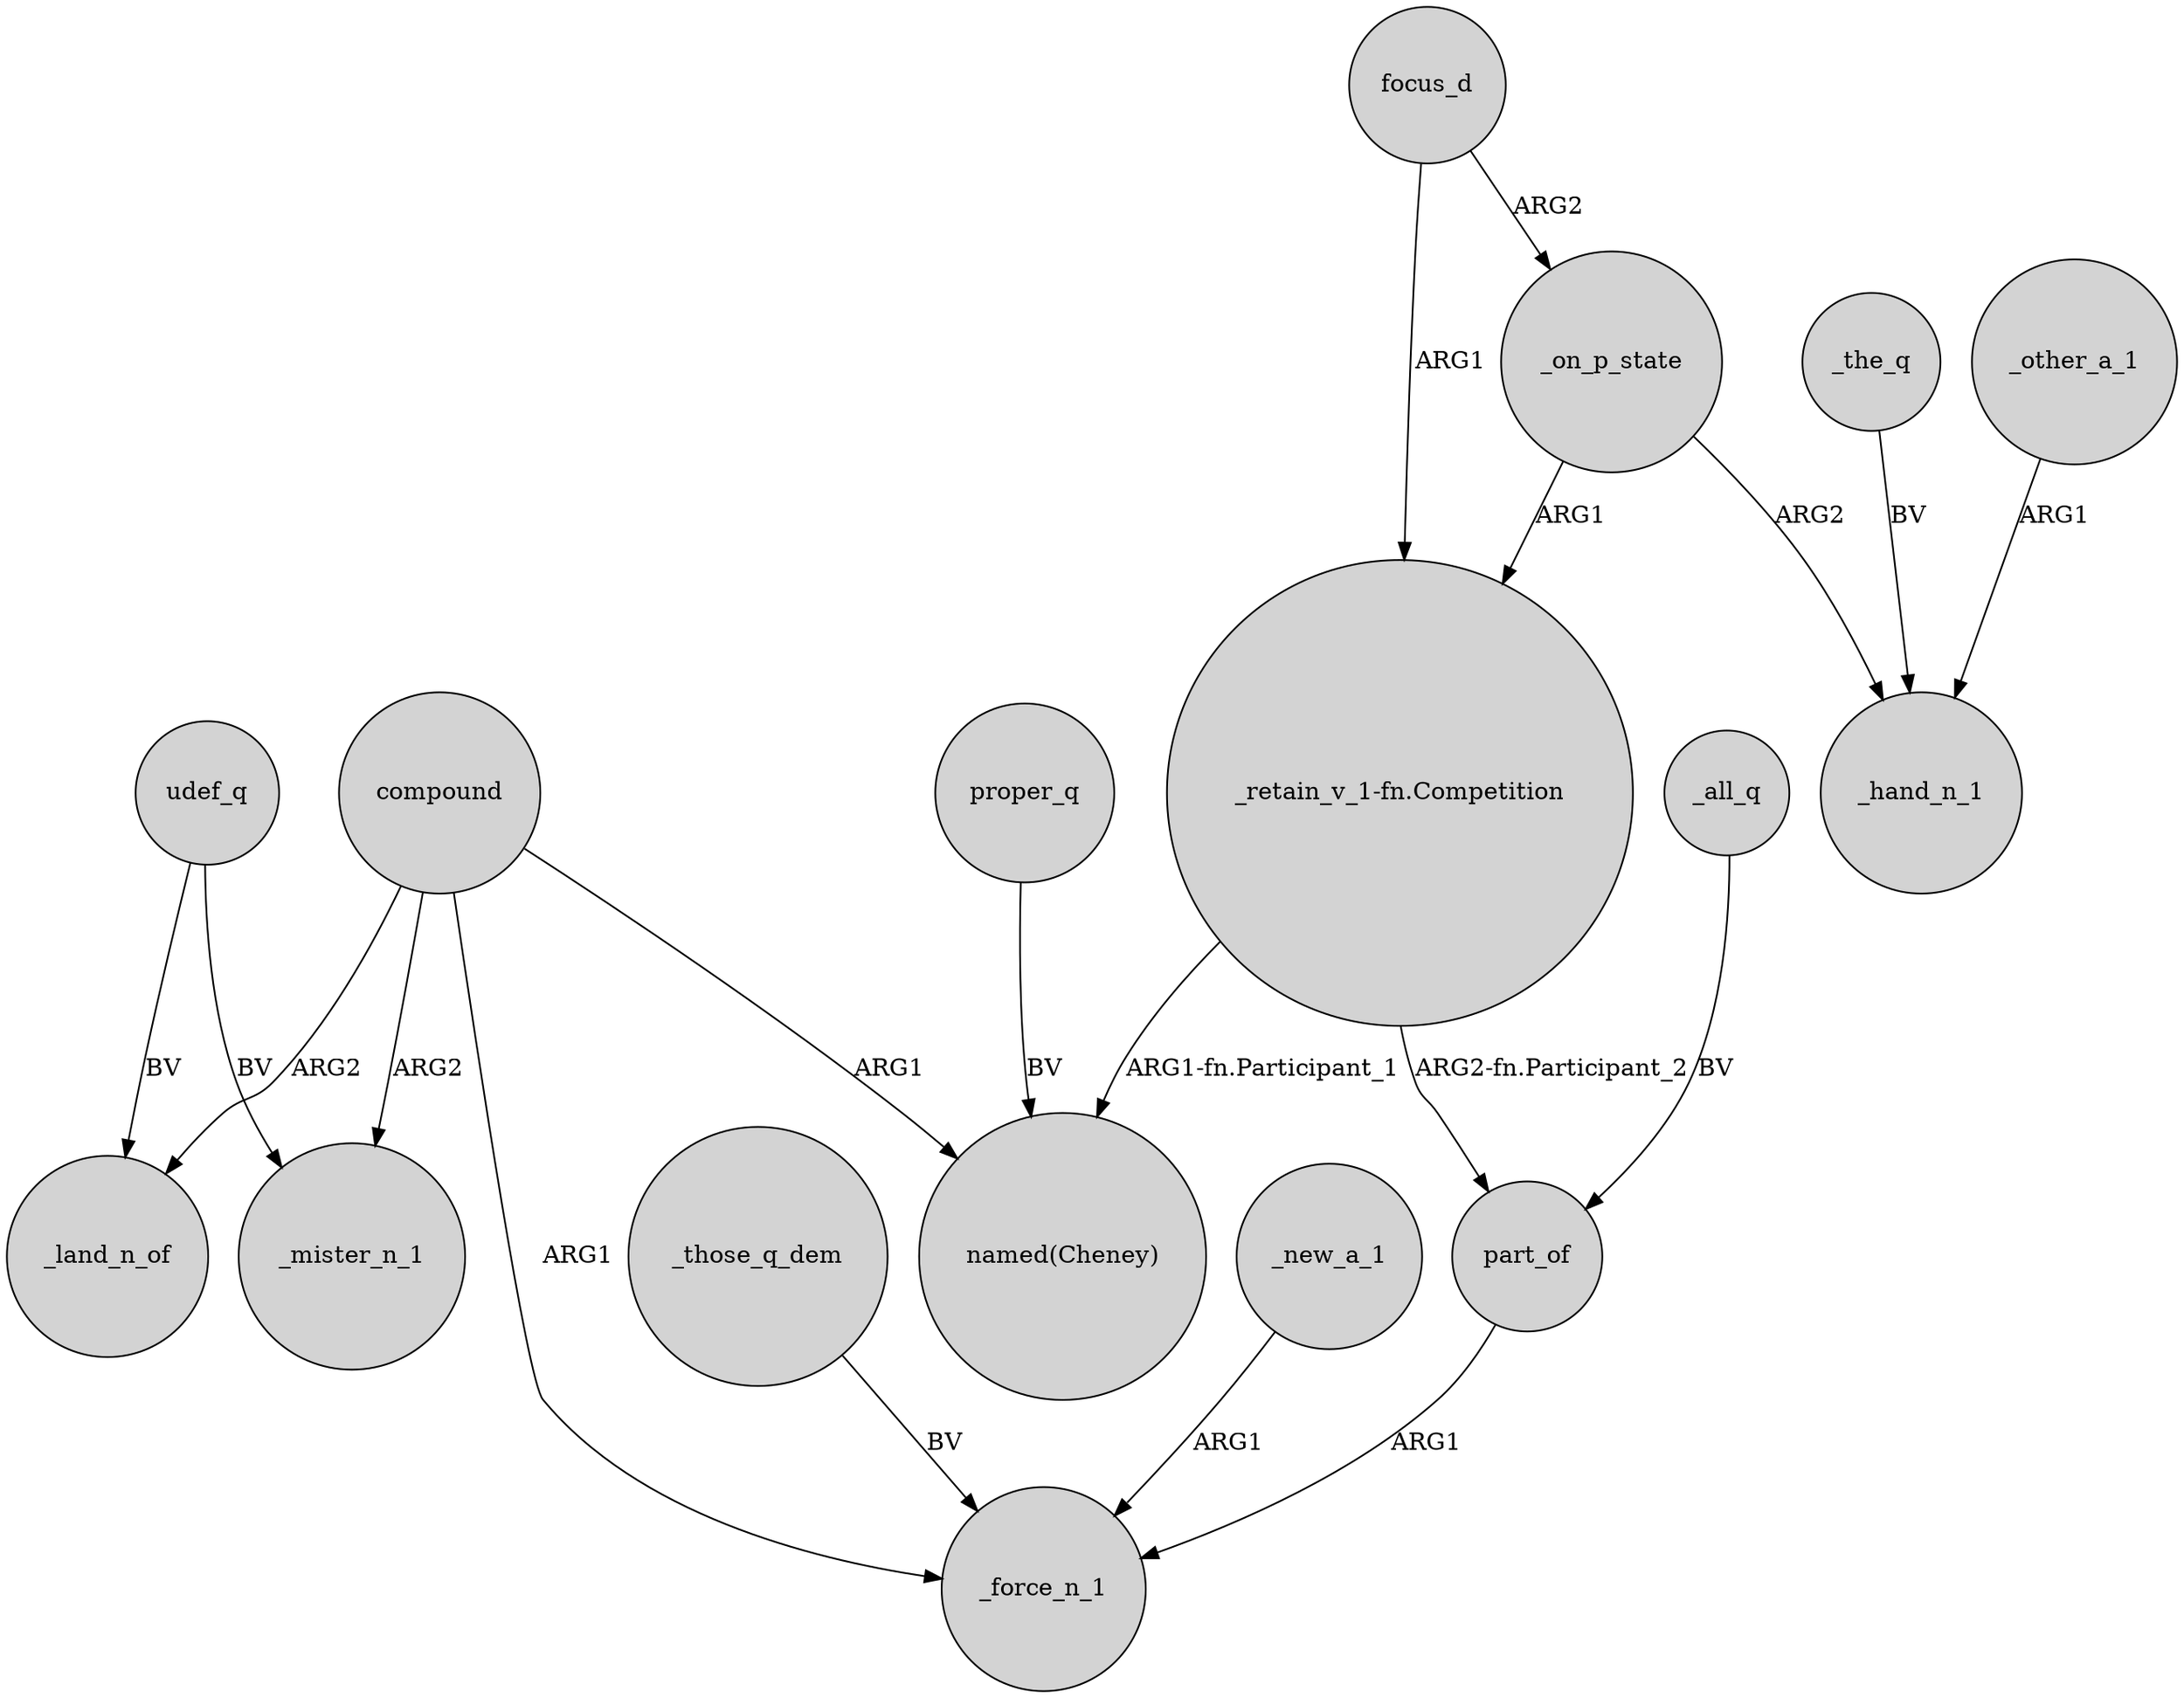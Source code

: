 digraph {
	node [shape=circle style=filled]
	compound -> _mister_n_1 [label=ARG2]
	_those_q_dem -> _force_n_1 [label=BV]
	"_retain_v_1-fn.Competition" -> "named(Cheney)" [label="ARG1-fn.Participant_1"]
	proper_q -> "named(Cheney)" [label=BV]
	_other_a_1 -> _hand_n_1 [label=ARG1]
	_all_q -> part_of [label=BV]
	focus_d -> _on_p_state [label=ARG2]
	udef_q -> _mister_n_1 [label=BV]
	compound -> _force_n_1 [label=ARG1]
	_the_q -> _hand_n_1 [label=BV]
	_on_p_state -> _hand_n_1 [label=ARG2]
	compound -> "named(Cheney)" [label=ARG1]
	focus_d -> "_retain_v_1-fn.Competition" [label=ARG1]
	_on_p_state -> "_retain_v_1-fn.Competition" [label=ARG1]
	part_of -> _force_n_1 [label=ARG1]
	udef_q -> _land_n_of [label=BV]
	_new_a_1 -> _force_n_1 [label=ARG1]
	compound -> _land_n_of [label=ARG2]
	"_retain_v_1-fn.Competition" -> part_of [label="ARG2-fn.Participant_2"]
}
